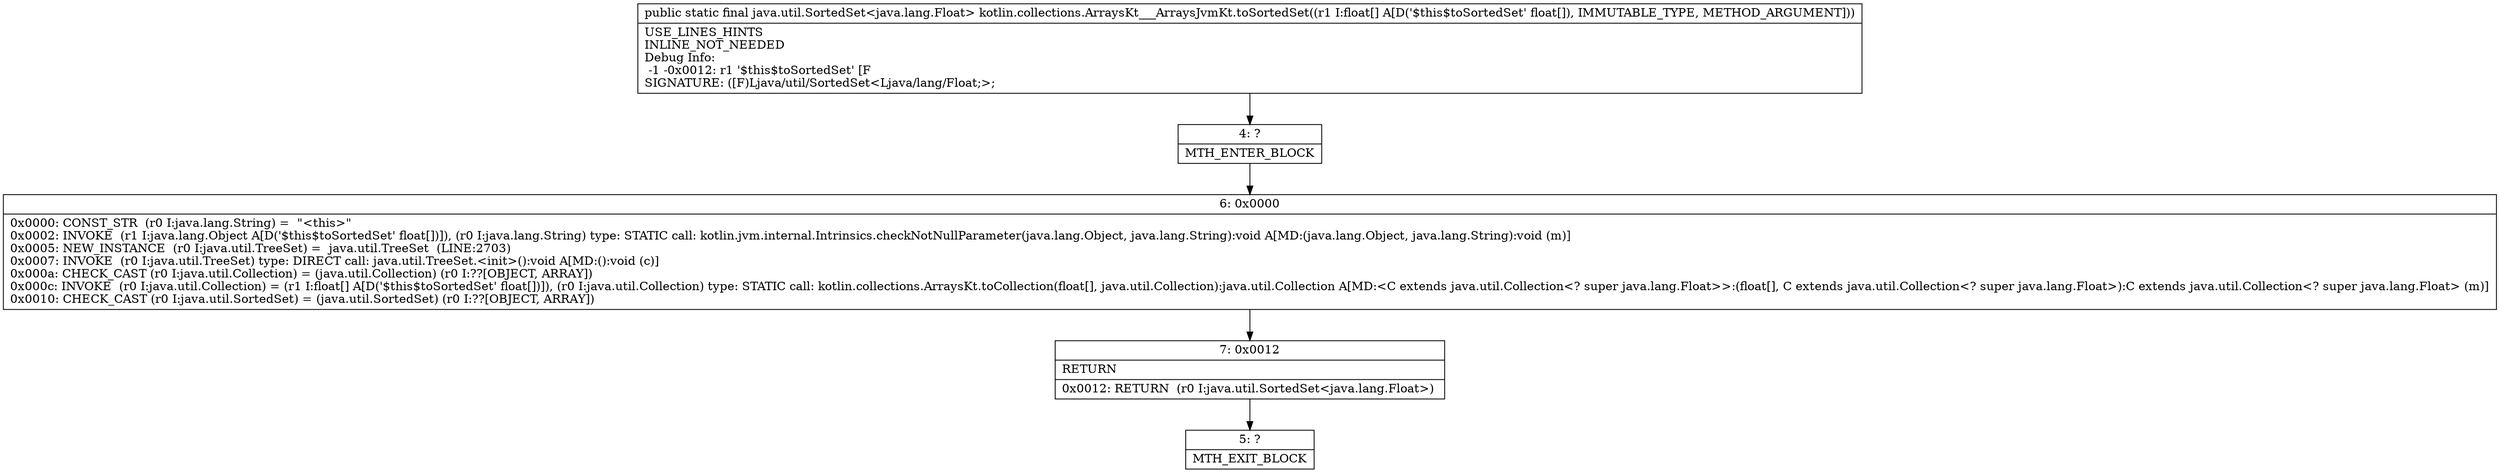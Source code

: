 digraph "CFG forkotlin.collections.ArraysKt___ArraysJvmKt.toSortedSet([F)Ljava\/util\/SortedSet;" {
Node_4 [shape=record,label="{4\:\ ?|MTH_ENTER_BLOCK\l}"];
Node_6 [shape=record,label="{6\:\ 0x0000|0x0000: CONST_STR  (r0 I:java.lang.String) =  \"\<this\>\" \l0x0002: INVOKE  (r1 I:java.lang.Object A[D('$this$toSortedSet' float[])]), (r0 I:java.lang.String) type: STATIC call: kotlin.jvm.internal.Intrinsics.checkNotNullParameter(java.lang.Object, java.lang.String):void A[MD:(java.lang.Object, java.lang.String):void (m)]\l0x0005: NEW_INSTANCE  (r0 I:java.util.TreeSet) =  java.util.TreeSet  (LINE:2703)\l0x0007: INVOKE  (r0 I:java.util.TreeSet) type: DIRECT call: java.util.TreeSet.\<init\>():void A[MD:():void (c)]\l0x000a: CHECK_CAST (r0 I:java.util.Collection) = (java.util.Collection) (r0 I:??[OBJECT, ARRAY]) \l0x000c: INVOKE  (r0 I:java.util.Collection) = (r1 I:float[] A[D('$this$toSortedSet' float[])]), (r0 I:java.util.Collection) type: STATIC call: kotlin.collections.ArraysKt.toCollection(float[], java.util.Collection):java.util.Collection A[MD:\<C extends java.util.Collection\<? super java.lang.Float\>\>:(float[], C extends java.util.Collection\<? super java.lang.Float\>):C extends java.util.Collection\<? super java.lang.Float\> (m)]\l0x0010: CHECK_CAST (r0 I:java.util.SortedSet) = (java.util.SortedSet) (r0 I:??[OBJECT, ARRAY]) \l}"];
Node_7 [shape=record,label="{7\:\ 0x0012|RETURN\l|0x0012: RETURN  (r0 I:java.util.SortedSet\<java.lang.Float\>) \l}"];
Node_5 [shape=record,label="{5\:\ ?|MTH_EXIT_BLOCK\l}"];
MethodNode[shape=record,label="{public static final java.util.SortedSet\<java.lang.Float\> kotlin.collections.ArraysKt___ArraysJvmKt.toSortedSet((r1 I:float[] A[D('$this$toSortedSet' float[]), IMMUTABLE_TYPE, METHOD_ARGUMENT]))  | USE_LINES_HINTS\lINLINE_NOT_NEEDED\lDebug Info:\l  \-1 \-0x0012: r1 '$this$toSortedSet' [F\lSIGNATURE: ([F)Ljava\/util\/SortedSet\<Ljava\/lang\/Float;\>;\l}"];
MethodNode -> Node_4;Node_4 -> Node_6;
Node_6 -> Node_7;
Node_7 -> Node_5;
}

